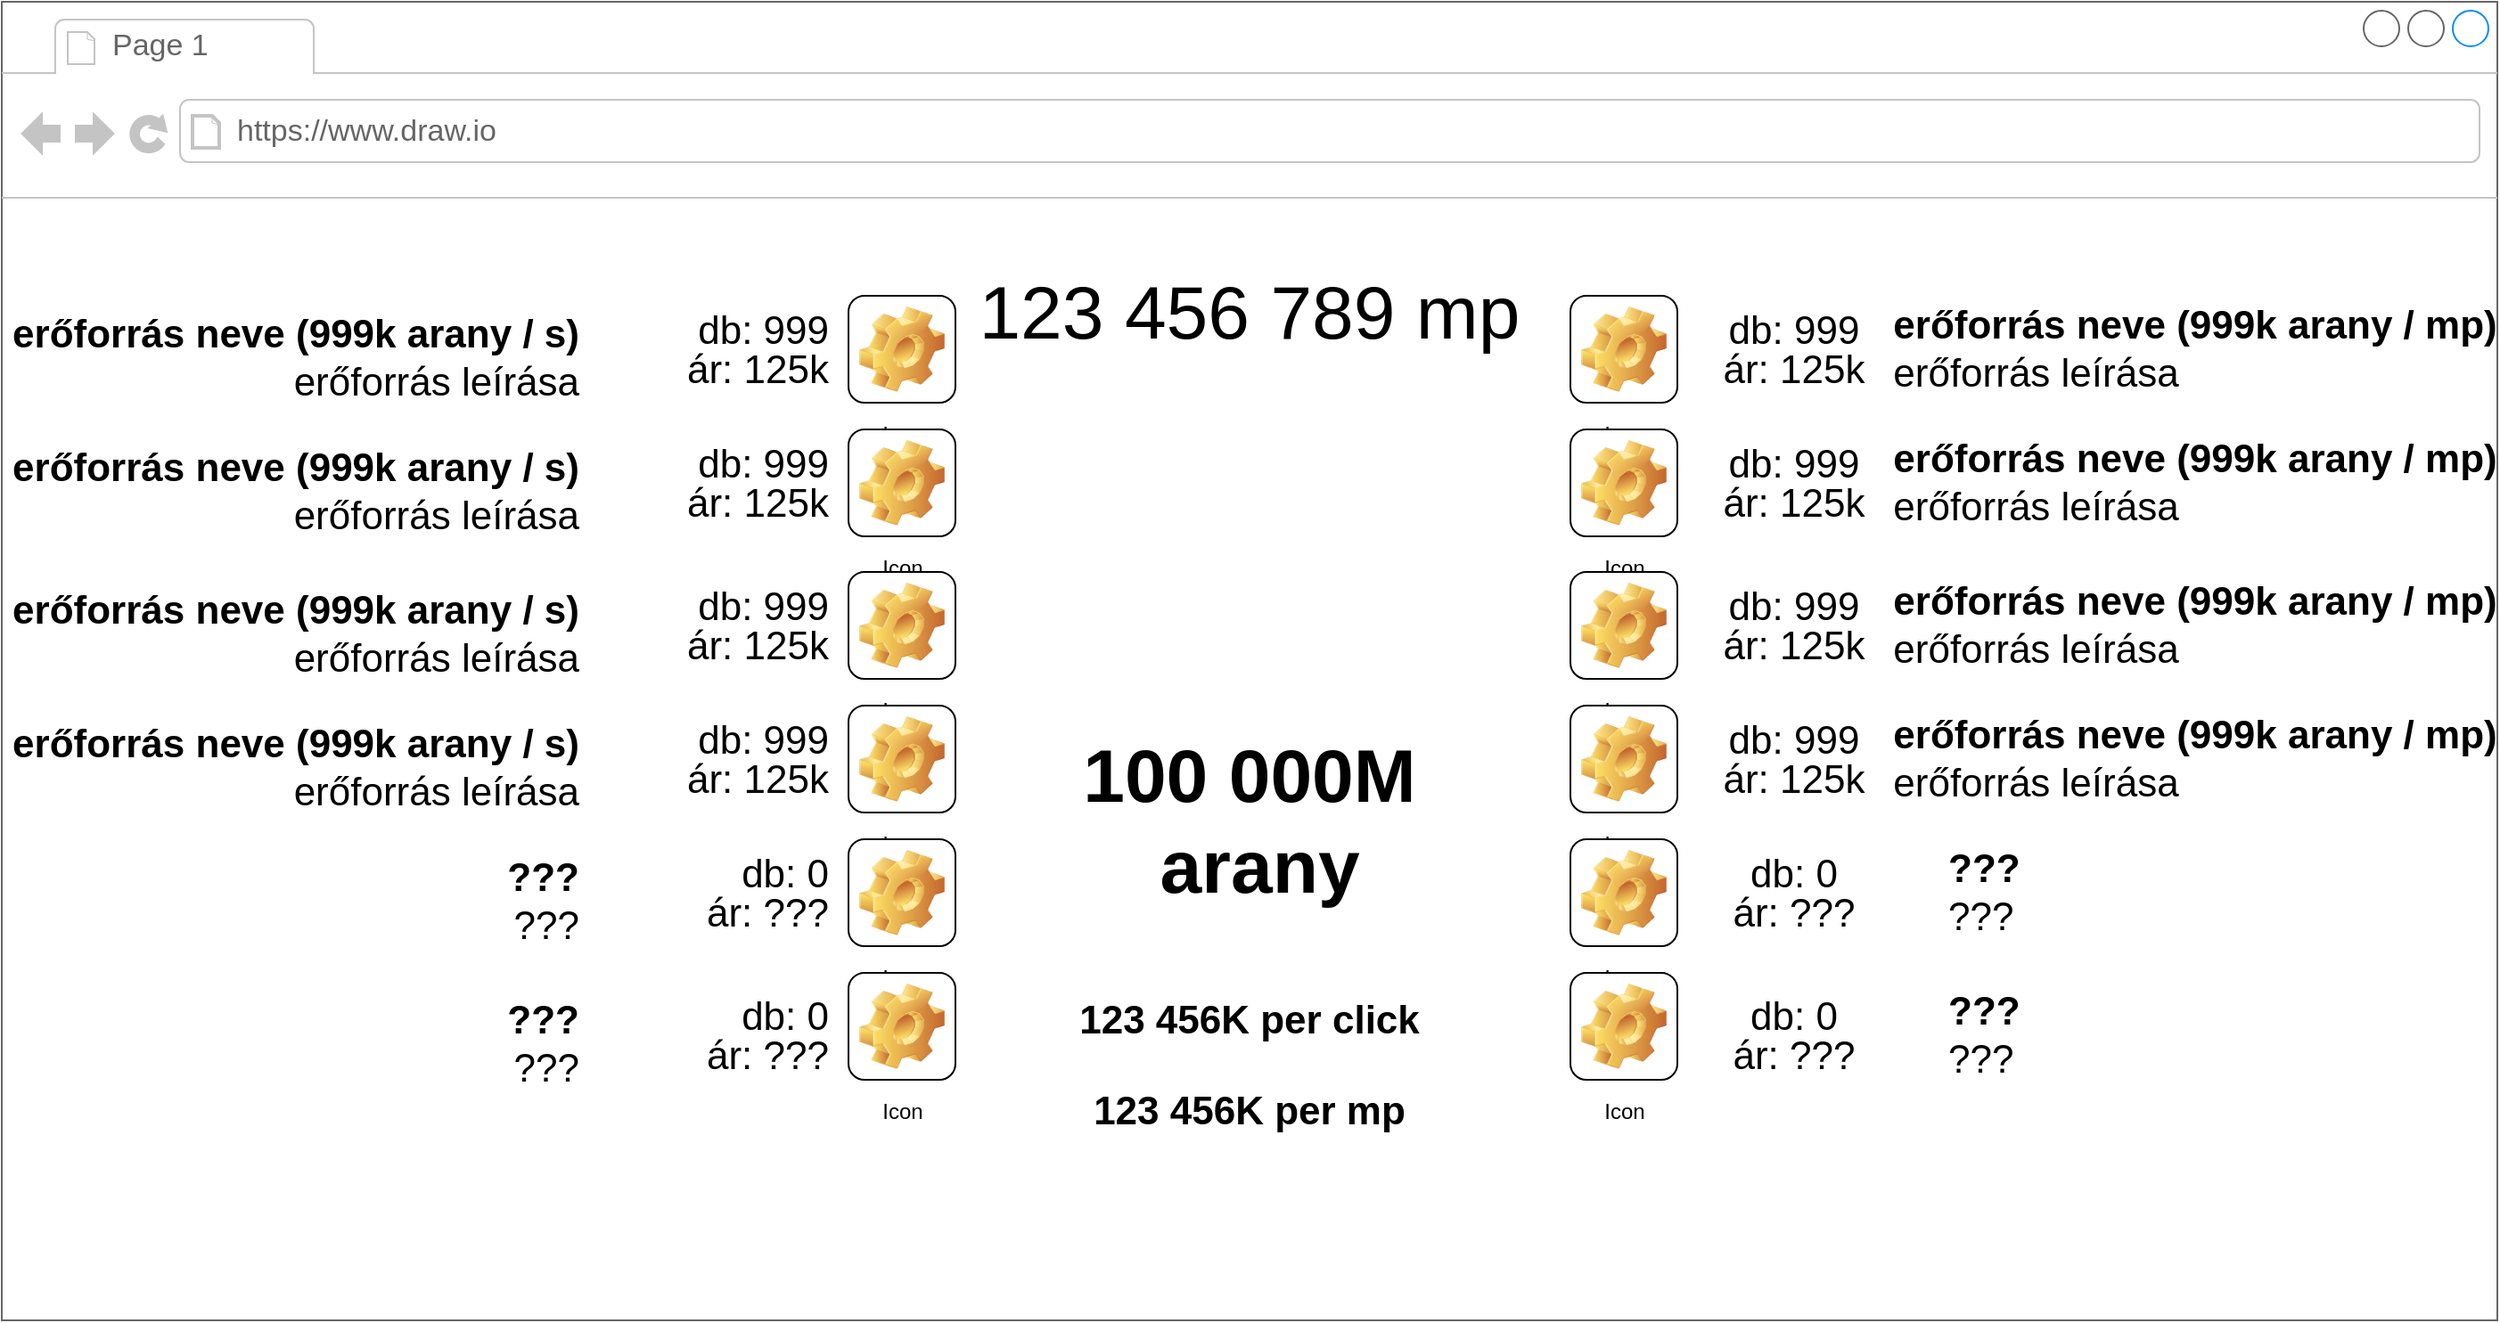 <mxfile version="22.0.2" type="device">
  <diagram name="1 oldal" id="9_CFz6xs1quLUDm8gW07">
    <mxGraphModel dx="1434" dy="844" grid="1" gridSize="10" guides="1" tooltips="1" connect="1" arrows="1" fold="1" page="1" pageScale="1" pageWidth="827" pageHeight="1169" math="0" shadow="0">
      <root>
        <mxCell id="0" />
        <mxCell id="1" parent="0" />
        <mxCell id="IvCPL0VLkoYU5I1dA0V2-1" value="" style="strokeWidth=1;shadow=0;dashed=0;align=center;html=1;shape=mxgraph.mockup.containers.browserWindow;rSize=0;strokeColor=#666666;strokeColor2=#008cff;strokeColor3=#c4c4c4;mainText=,;recursiveResize=0;" parent="1" vertex="1">
          <mxGeometry x="130" y="60" width="1400" height="740" as="geometry" />
        </mxCell>
        <mxCell id="IvCPL0VLkoYU5I1dA0V2-2" value="Page 1" style="strokeWidth=1;shadow=0;dashed=0;align=center;html=1;shape=mxgraph.mockup.containers.anchor;fontSize=17;fontColor=#666666;align=left;whiteSpace=wrap;" parent="IvCPL0VLkoYU5I1dA0V2-1" vertex="1">
          <mxGeometry x="60" y="12" width="110" height="26" as="geometry" />
        </mxCell>
        <mxCell id="IvCPL0VLkoYU5I1dA0V2-3" value="https://www.draw.io" style="strokeWidth=1;shadow=0;dashed=0;align=center;html=1;shape=mxgraph.mockup.containers.anchor;rSize=0;fontSize=17;fontColor=#666666;align=left;" parent="IvCPL0VLkoYU5I1dA0V2-1" vertex="1">
          <mxGeometry x="130" y="60" width="250" height="26" as="geometry" />
        </mxCell>
        <mxCell id="IvCPL0VLkoYU5I1dA0V2-5" value="" style="shape=image;html=1;verticalAlign=top;verticalLabelPosition=bottom;labelBackgroundColor=#ffffff;imageAspect=0;aspect=fixed;image=https://cdn0.iconfinder.com/data/icons/kameleon-free-pack-rounded/110/Gold-Cart-128.png" parent="IvCPL0VLkoYU5I1dA0V2-1" vertex="1">
          <mxGeometry x="636" y="252" width="128" height="128" as="geometry" />
        </mxCell>
        <mxCell id="H3CjgF7mUc-mE-nzHEZ1-1" value="100 000M&lt;br&gt;&amp;nbsp;arany" style="text;html=1;strokeColor=none;fillColor=none;align=center;verticalAlign=middle;whiteSpace=wrap;rounded=0;fontStyle=1;fontSize=42;" parent="IvCPL0VLkoYU5I1dA0V2-1" vertex="1">
          <mxGeometry x="535" y="390" width="330" height="140" as="geometry" />
        </mxCell>
        <mxCell id="H3CjgF7mUc-mE-nzHEZ1-3" value="&lt;font style=&quot;font-size: 42px; font-weight: normal;&quot;&gt;123 456 789 mp&lt;/font&gt;" style="text;html=1;strokeColor=none;fillColor=none;align=center;verticalAlign=middle;whiteSpace=wrap;rounded=0;fontSize=30;fontStyle=1" parent="IvCPL0VLkoYU5I1dA0V2-1" vertex="1">
          <mxGeometry x="445" y="160" width="510" height="30" as="geometry" />
        </mxCell>
        <mxCell id="_f1k0uEWrNO9JQG6IIzU-1" value="Icon" style="icon;html=1;image=img/clipart/Gear_128x128.png" vertex="1" parent="IvCPL0VLkoYU5I1dA0V2-1">
          <mxGeometry x="880" y="165" width="60" height="60" as="geometry" />
        </mxCell>
        <mxCell id="_f1k0uEWrNO9JQG6IIzU-2" value="&lt;p style=&quot;line-height: 100%;&quot;&gt;db: 999&lt;br style=&quot;font-size: 22px;&quot;&gt;ár: 125k&lt;br style=&quot;font-size: 22px;&quot;&gt;&lt;/p&gt;" style="text;strokeColor=none;fillColor=none;align=center;verticalAlign=middle;rounded=0;fontSize=22;fontStyle=0;spacingLeft=0;html=1;horizontal=1;" vertex="1" parent="IvCPL0VLkoYU5I1dA0V2-1">
          <mxGeometry x="955" y="170" width="100" height="50" as="geometry" />
        </mxCell>
        <mxCell id="_f1k0uEWrNO9JQG6IIzU-20" value="&lt;p style=&quot;line-height: 100%;&quot;&gt;&lt;/p&gt;&lt;div style=&quot;text-align: left;&quot;&gt;&lt;span style=&quot;background-color: initial;&quot;&gt;&lt;b&gt;erőforrás neve (999k arany / mp)&lt;/b&gt;&lt;/span&gt;&lt;/div&gt;&lt;div style=&quot;text-align: left;&quot;&gt;&lt;span style=&quot;background-color: initial;&quot;&gt;erőforrás leírása&lt;/span&gt;&lt;/div&gt;&lt;p&gt;&lt;/p&gt;" style="text;strokeColor=none;fillColor=none;align=center;verticalAlign=middle;rounded=0;fontSize=22;fontStyle=0;spacingLeft=0;html=1;horizontal=1;" vertex="1" parent="IvCPL0VLkoYU5I1dA0V2-1">
          <mxGeometry x="1090" y="170" width="280" height="50" as="geometry" />
        </mxCell>
        <mxCell id="_f1k0uEWrNO9JQG6IIzU-24" value="Icon" style="icon;html=1;image=img/clipart/Gear_128x128.png" vertex="1" parent="IvCPL0VLkoYU5I1dA0V2-1">
          <mxGeometry x="880" y="240" width="60" height="60" as="geometry" />
        </mxCell>
        <mxCell id="_f1k0uEWrNO9JQG6IIzU-25" value="&lt;p style=&quot;line-height: 100%;&quot;&gt;db: 999&lt;br style=&quot;font-size: 22px;&quot;&gt;ár: 125k&lt;br style=&quot;font-size: 22px;&quot;&gt;&lt;/p&gt;" style="text;strokeColor=none;fillColor=none;align=center;verticalAlign=middle;rounded=0;fontSize=22;fontStyle=0;spacingLeft=0;html=1;horizontal=1;" vertex="1" parent="IvCPL0VLkoYU5I1dA0V2-1">
          <mxGeometry x="955" y="245" width="100" height="50" as="geometry" />
        </mxCell>
        <mxCell id="_f1k0uEWrNO9JQG6IIzU-26" value="&lt;p style=&quot;line-height: 100%;&quot;&gt;&lt;/p&gt;&lt;div style=&quot;text-align: left;&quot;&gt;&lt;span style=&quot;background-color: initial;&quot;&gt;&lt;b&gt;erőforrás neve (999k arany / mp)&lt;/b&gt;&lt;/span&gt;&lt;/div&gt;&lt;div style=&quot;text-align: left;&quot;&gt;&lt;span style=&quot;background-color: initial;&quot;&gt;erőforrás leírása&lt;/span&gt;&lt;/div&gt;&lt;p&gt;&lt;/p&gt;" style="text;strokeColor=none;fillColor=none;align=center;verticalAlign=middle;rounded=0;fontSize=22;fontStyle=0;spacingLeft=0;html=1;horizontal=1;" vertex="1" parent="IvCPL0VLkoYU5I1dA0V2-1">
          <mxGeometry x="1090" y="245" width="280" height="50" as="geometry" />
        </mxCell>
        <mxCell id="_f1k0uEWrNO9JQG6IIzU-27" value="Icon" style="icon;html=1;image=img/clipart/Gear_128x128.png" vertex="1" parent="IvCPL0VLkoYU5I1dA0V2-1">
          <mxGeometry x="880" y="320" width="60" height="60" as="geometry" />
        </mxCell>
        <mxCell id="_f1k0uEWrNO9JQG6IIzU-28" value="&lt;p style=&quot;line-height: 100%;&quot;&gt;db: 999&lt;br style=&quot;font-size: 22px;&quot;&gt;ár: 125k&lt;br style=&quot;font-size: 22px;&quot;&gt;&lt;/p&gt;" style="text;strokeColor=none;fillColor=none;align=center;verticalAlign=middle;rounded=0;fontSize=22;fontStyle=0;spacingLeft=0;html=1;horizontal=1;" vertex="1" parent="IvCPL0VLkoYU5I1dA0V2-1">
          <mxGeometry x="955" y="325" width="100" height="50" as="geometry" />
        </mxCell>
        <mxCell id="_f1k0uEWrNO9JQG6IIzU-29" value="&lt;p style=&quot;line-height: 100%;&quot;&gt;&lt;/p&gt;&lt;div style=&quot;text-align: left;&quot;&gt;&lt;span style=&quot;background-color: initial;&quot;&gt;&lt;b&gt;erőforrás neve (999k arany / mp)&lt;/b&gt;&lt;/span&gt;&lt;/div&gt;&lt;div style=&quot;text-align: left;&quot;&gt;&lt;span style=&quot;background-color: initial;&quot;&gt;erőforrás leírása&lt;/span&gt;&lt;/div&gt;&lt;p&gt;&lt;/p&gt;" style="text;strokeColor=none;fillColor=none;align=center;verticalAlign=middle;rounded=0;fontSize=22;fontStyle=0;spacingLeft=0;html=1;horizontal=1;" vertex="1" parent="IvCPL0VLkoYU5I1dA0V2-1">
          <mxGeometry x="1090" y="325" width="280" height="50" as="geometry" />
        </mxCell>
        <mxCell id="_f1k0uEWrNO9JQG6IIzU-30" value="Icon" style="icon;html=1;image=img/clipart/Gear_128x128.png" vertex="1" parent="IvCPL0VLkoYU5I1dA0V2-1">
          <mxGeometry x="880" y="395" width="60" height="60" as="geometry" />
        </mxCell>
        <mxCell id="_f1k0uEWrNO9JQG6IIzU-31" value="&lt;p style=&quot;line-height: 100%;&quot;&gt;db: 999&lt;br style=&quot;font-size: 22px;&quot;&gt;ár: 125k&lt;br style=&quot;font-size: 22px;&quot;&gt;&lt;/p&gt;" style="text;strokeColor=none;fillColor=none;align=center;verticalAlign=middle;rounded=0;fontSize=22;fontStyle=0;spacingLeft=0;html=1;horizontal=1;" vertex="1" parent="IvCPL0VLkoYU5I1dA0V2-1">
          <mxGeometry x="955" y="400" width="100" height="50" as="geometry" />
        </mxCell>
        <mxCell id="_f1k0uEWrNO9JQG6IIzU-32" value="&lt;p style=&quot;line-height: 100%;&quot;&gt;&lt;/p&gt;&lt;div style=&quot;text-align: left;&quot;&gt;&lt;span style=&quot;background-color: initial;&quot;&gt;&lt;b&gt;erőforrás neve (999k arany / mp)&lt;/b&gt;&lt;/span&gt;&lt;/div&gt;&lt;div style=&quot;text-align: left;&quot;&gt;&lt;span style=&quot;background-color: initial;&quot;&gt;erőforrás leírása&lt;/span&gt;&lt;/div&gt;&lt;p&gt;&lt;/p&gt;" style="text;strokeColor=none;fillColor=none;align=center;verticalAlign=middle;rounded=0;fontSize=22;fontStyle=0;spacingLeft=0;html=1;horizontal=1;" vertex="1" parent="IvCPL0VLkoYU5I1dA0V2-1">
          <mxGeometry x="1090" y="400" width="280" height="50" as="geometry" />
        </mxCell>
        <mxCell id="_f1k0uEWrNO9JQG6IIzU-33" value="Icon" style="icon;html=1;image=img/clipart/Gear_128x128.png" vertex="1" parent="IvCPL0VLkoYU5I1dA0V2-1">
          <mxGeometry x="880" y="470" width="60" height="60" as="geometry" />
        </mxCell>
        <mxCell id="_f1k0uEWrNO9JQG6IIzU-34" value="&lt;p style=&quot;line-height: 100%;&quot;&gt;db: 0&lt;br style=&quot;font-size: 22px;&quot;&gt;ár: ???&lt;br style=&quot;font-size: 22px;&quot;&gt;&lt;/p&gt;" style="text;strokeColor=none;fillColor=none;align=center;verticalAlign=middle;rounded=0;fontSize=22;fontStyle=0;spacingLeft=0;html=1;horizontal=1;" vertex="1" parent="IvCPL0VLkoYU5I1dA0V2-1">
          <mxGeometry x="955" y="475" width="100" height="50" as="geometry" />
        </mxCell>
        <mxCell id="_f1k0uEWrNO9JQG6IIzU-35" value="&lt;p style=&quot;line-height: 100%;&quot;&gt;&lt;/p&gt;&lt;div style=&quot;&quot;&gt;&lt;span style=&quot;background-color: initial;&quot;&gt;&lt;b&gt;???&lt;/b&gt;&lt;/span&gt;&lt;/div&gt;&lt;div style=&quot;&quot;&gt;&lt;span style=&quot;background-color: initial;&quot;&gt;???&lt;/span&gt;&lt;/div&gt;&lt;p&gt;&lt;/p&gt;" style="text;strokeColor=none;fillColor=none;align=left;verticalAlign=middle;rounded=0;fontSize=22;fontStyle=0;spacingLeft=0;html=1;horizontal=1;" vertex="1" parent="IvCPL0VLkoYU5I1dA0V2-1">
          <mxGeometry x="1090" y="475" width="280" height="50" as="geometry" />
        </mxCell>
        <mxCell id="_f1k0uEWrNO9JQG6IIzU-36" value="Icon" style="icon;html=1;image=img/clipart/Gear_128x128.png" vertex="1" parent="IvCPL0VLkoYU5I1dA0V2-1">
          <mxGeometry x="880" y="545" width="60" height="60" as="geometry" />
        </mxCell>
        <mxCell id="_f1k0uEWrNO9JQG6IIzU-39" value="&lt;p style=&quot;line-height: 100%;&quot;&gt;db: 0&lt;br style=&quot;font-size: 22px;&quot;&gt;ár: ???&lt;br style=&quot;font-size: 22px;&quot;&gt;&lt;/p&gt;" style="text;strokeColor=none;fillColor=none;align=center;verticalAlign=middle;rounded=0;fontSize=22;fontStyle=0;spacingLeft=0;html=1;horizontal=1;" vertex="1" parent="IvCPL0VLkoYU5I1dA0V2-1">
          <mxGeometry x="955" y="555" width="100" height="50" as="geometry" />
        </mxCell>
        <mxCell id="_f1k0uEWrNO9JQG6IIzU-40" value="&lt;p style=&quot;line-height: 100%;&quot;&gt;&lt;/p&gt;&lt;div style=&quot;&quot;&gt;&lt;span style=&quot;background-color: initial;&quot;&gt;&lt;b&gt;???&lt;/b&gt;&lt;/span&gt;&lt;/div&gt;&lt;div style=&quot;&quot;&gt;&lt;span style=&quot;background-color: initial;&quot;&gt;???&lt;/span&gt;&lt;/div&gt;&lt;p&gt;&lt;/p&gt;" style="text;strokeColor=none;fillColor=none;align=left;verticalAlign=middle;rounded=0;fontSize=22;fontStyle=0;spacingLeft=0;html=1;horizontal=1;" vertex="1" parent="IvCPL0VLkoYU5I1dA0V2-1">
          <mxGeometry x="1090" y="555" width="280" height="50" as="geometry" />
        </mxCell>
        <mxCell id="_f1k0uEWrNO9JQG6IIzU-41" value="Icon" style="icon;html=1;image=img/clipart/Gear_128x128.png" vertex="1" parent="IvCPL0VLkoYU5I1dA0V2-1">
          <mxGeometry x="475" y="165" width="60" height="60" as="geometry" />
        </mxCell>
        <mxCell id="_f1k0uEWrNO9JQG6IIzU-42" value="Icon" style="icon;html=1;image=img/clipart/Gear_128x128.png" vertex="1" parent="IvCPL0VLkoYU5I1dA0V2-1">
          <mxGeometry x="475" y="240" width="60" height="60" as="geometry" />
        </mxCell>
        <mxCell id="_f1k0uEWrNO9JQG6IIzU-43" value="Icon" style="icon;html=1;image=img/clipart/Gear_128x128.png" vertex="1" parent="IvCPL0VLkoYU5I1dA0V2-1">
          <mxGeometry x="475" y="320" width="60" height="60" as="geometry" />
        </mxCell>
        <mxCell id="_f1k0uEWrNO9JQG6IIzU-44" value="Icon" style="icon;html=1;image=img/clipart/Gear_128x128.png" vertex="1" parent="IvCPL0VLkoYU5I1dA0V2-1">
          <mxGeometry x="475" y="395" width="60" height="60" as="geometry" />
        </mxCell>
        <mxCell id="_f1k0uEWrNO9JQG6IIzU-45" value="Icon" style="icon;html=1;image=img/clipart/Gear_128x128.png" vertex="1" parent="IvCPL0VLkoYU5I1dA0V2-1">
          <mxGeometry x="475" y="470" width="60" height="60" as="geometry" />
        </mxCell>
        <mxCell id="_f1k0uEWrNO9JQG6IIzU-46" value="Icon" style="icon;html=1;image=img/clipart/Gear_128x128.png" vertex="1" parent="IvCPL0VLkoYU5I1dA0V2-1">
          <mxGeometry x="475" y="545" width="60" height="60" as="geometry" />
        </mxCell>
        <mxCell id="_f1k0uEWrNO9JQG6IIzU-49" value="&lt;p style=&quot;line-height: 100%;&quot;&gt;db: 999&lt;br style=&quot;font-size: 22px;&quot;&gt;ár: 125k&lt;br style=&quot;font-size: 22px;&quot;&gt;&lt;/p&gt;" style="text;strokeColor=none;fillColor=none;align=right;verticalAlign=middle;rounded=0;fontSize=22;fontStyle=0;spacingLeft=0;html=1;horizontal=1;" vertex="1" parent="IvCPL0VLkoYU5I1dA0V2-1">
          <mxGeometry x="365" y="170" width="100" height="50" as="geometry" />
        </mxCell>
        <mxCell id="_f1k0uEWrNO9JQG6IIzU-50" value="&lt;p style=&quot;line-height: 100%;&quot;&gt;db: 999&lt;br style=&quot;font-size: 22px;&quot;&gt;ár: 125k&lt;br style=&quot;font-size: 22px;&quot;&gt;&lt;/p&gt;" style="text;strokeColor=none;fillColor=none;align=right;verticalAlign=middle;rounded=0;fontSize=22;fontStyle=0;spacingLeft=0;html=1;horizontal=1;" vertex="1" parent="IvCPL0VLkoYU5I1dA0V2-1">
          <mxGeometry x="365" y="245" width="100" height="50" as="geometry" />
        </mxCell>
        <mxCell id="_f1k0uEWrNO9JQG6IIzU-51" value="&lt;p style=&quot;line-height: 100%;&quot;&gt;db: 999&lt;br style=&quot;font-size: 22px;&quot;&gt;ár: 125k&lt;br style=&quot;font-size: 22px;&quot;&gt;&lt;/p&gt;" style="text;strokeColor=none;fillColor=none;align=right;verticalAlign=middle;rounded=0;fontSize=22;fontStyle=0;spacingLeft=0;html=1;horizontal=1;" vertex="1" parent="IvCPL0VLkoYU5I1dA0V2-1">
          <mxGeometry x="365" y="325" width="100" height="50" as="geometry" />
        </mxCell>
        <mxCell id="_f1k0uEWrNO9JQG6IIzU-52" value="&lt;p style=&quot;line-height: 100%;&quot;&gt;db: 999&lt;br style=&quot;font-size: 22px;&quot;&gt;ár: 125k&lt;br style=&quot;font-size: 22px;&quot;&gt;&lt;/p&gt;" style="text;strokeColor=none;fillColor=none;align=right;verticalAlign=middle;rounded=0;fontSize=22;fontStyle=0;spacingLeft=0;html=1;horizontal=1;" vertex="1" parent="IvCPL0VLkoYU5I1dA0V2-1">
          <mxGeometry x="365" y="400" width="100" height="50" as="geometry" />
        </mxCell>
        <mxCell id="_f1k0uEWrNO9JQG6IIzU-53" value="&lt;p style=&quot;line-height: 100%;&quot;&gt;db: 0&lt;br style=&quot;font-size: 22px;&quot;&gt;ár: ???&lt;br style=&quot;font-size: 22px;&quot;&gt;&lt;/p&gt;" style="text;strokeColor=none;fillColor=none;align=right;verticalAlign=middle;rounded=0;fontSize=22;fontStyle=0;spacingLeft=0;html=1;horizontal=1;" vertex="1" parent="IvCPL0VLkoYU5I1dA0V2-1">
          <mxGeometry x="365" y="475" width="100" height="50" as="geometry" />
        </mxCell>
        <mxCell id="_f1k0uEWrNO9JQG6IIzU-54" value="&lt;p style=&quot;line-height: 100%;&quot;&gt;db: 0&lt;br style=&quot;font-size: 22px;&quot;&gt;ár: ???&lt;br style=&quot;font-size: 22px;&quot;&gt;&lt;/p&gt;" style="text;strokeColor=none;fillColor=none;align=right;verticalAlign=middle;rounded=0;fontSize=22;fontStyle=0;spacingLeft=0;html=1;horizontal=1;" vertex="1" parent="IvCPL0VLkoYU5I1dA0V2-1">
          <mxGeometry x="365" y="555" width="100" height="50" as="geometry" />
        </mxCell>
        <mxCell id="_f1k0uEWrNO9JQG6IIzU-55" value="&lt;p style=&quot;line-height: 100%;&quot;&gt;&lt;/p&gt;&lt;div style=&quot;&quot;&gt;&lt;span style=&quot;background-color: initial;&quot;&gt;&lt;b&gt;erőforrás neve (999k arany / s)&lt;/b&gt;&lt;/span&gt;&lt;/div&gt;&lt;div style=&quot;&quot;&gt;&lt;span style=&quot;background-color: initial;&quot;&gt;erőforrás leírása&lt;/span&gt;&lt;/div&gt;&lt;p&gt;&lt;/p&gt;" style="text;strokeColor=none;fillColor=none;align=right;verticalAlign=middle;rounded=0;fontSize=22;fontStyle=0;spacingLeft=0;html=1;horizontal=1;" vertex="1" parent="IvCPL0VLkoYU5I1dA0V2-1">
          <mxGeometry x="45" y="175" width="280" height="50" as="geometry" />
        </mxCell>
        <mxCell id="_f1k0uEWrNO9JQG6IIzU-56" value="&lt;p style=&quot;line-height: 100%;&quot;&gt;&lt;/p&gt;&lt;div style=&quot;&quot;&gt;&lt;span style=&quot;background-color: initial;&quot;&gt;&lt;b&gt;erőforrás neve (999k arany / s)&lt;/b&gt;&lt;/span&gt;&lt;/div&gt;&lt;div style=&quot;&quot;&gt;&lt;span style=&quot;background-color: initial;&quot;&gt;erőforrás leírása&lt;/span&gt;&lt;/div&gt;&lt;p&gt;&lt;/p&gt;" style="text;strokeColor=none;fillColor=none;align=right;verticalAlign=middle;rounded=0;fontSize=22;fontStyle=0;spacingLeft=0;html=1;horizontal=1;" vertex="1" parent="IvCPL0VLkoYU5I1dA0V2-1">
          <mxGeometry x="45" y="250" width="280" height="50" as="geometry" />
        </mxCell>
        <mxCell id="_f1k0uEWrNO9JQG6IIzU-57" value="&lt;p style=&quot;line-height: 100%;&quot;&gt;&lt;/p&gt;&lt;div style=&quot;&quot;&gt;&lt;span style=&quot;background-color: initial;&quot;&gt;&lt;b&gt;erőforrás neve (999k arany / s)&lt;/b&gt;&lt;/span&gt;&lt;/div&gt;&lt;div style=&quot;&quot;&gt;&lt;span style=&quot;background-color: initial;&quot;&gt;erőforrás leírása&lt;/span&gt;&lt;/div&gt;&lt;p&gt;&lt;/p&gt;" style="text;strokeColor=none;fillColor=none;align=right;verticalAlign=middle;rounded=0;fontSize=22;fontStyle=0;spacingLeft=0;html=1;horizontal=1;" vertex="1" parent="IvCPL0VLkoYU5I1dA0V2-1">
          <mxGeometry x="45" y="330" width="280" height="50" as="geometry" />
        </mxCell>
        <mxCell id="_f1k0uEWrNO9JQG6IIzU-58" value="&lt;p style=&quot;line-height: 100%;&quot;&gt;&lt;/p&gt;&lt;div style=&quot;&quot;&gt;&lt;span style=&quot;background-color: initial;&quot;&gt;&lt;b&gt;erőforrás neve (999k arany / s)&lt;/b&gt;&lt;/span&gt;&lt;/div&gt;&lt;div style=&quot;&quot;&gt;&lt;span style=&quot;background-color: initial;&quot;&gt;erőforrás leírása&lt;/span&gt;&lt;/div&gt;&lt;p&gt;&lt;/p&gt;" style="text;strokeColor=none;fillColor=none;align=right;verticalAlign=middle;rounded=0;fontSize=22;fontStyle=0;spacingLeft=0;html=1;horizontal=1;" vertex="1" parent="IvCPL0VLkoYU5I1dA0V2-1">
          <mxGeometry x="45" y="405" width="280" height="50" as="geometry" />
        </mxCell>
        <mxCell id="_f1k0uEWrNO9JQG6IIzU-59" value="&lt;p style=&quot;line-height: 100%;&quot;&gt;&lt;/p&gt;&lt;div style=&quot;&quot;&gt;&lt;span style=&quot;background-color: initial;&quot;&gt;&lt;b&gt;???&lt;/b&gt;&lt;/span&gt;&lt;/div&gt;&lt;div style=&quot;&quot;&gt;&lt;span style=&quot;background-color: initial;&quot;&gt;???&lt;/span&gt;&lt;/div&gt;&lt;p&gt;&lt;/p&gt;" style="text;strokeColor=none;fillColor=none;align=right;verticalAlign=middle;rounded=0;fontSize=22;fontStyle=0;spacingLeft=0;html=1;horizontal=1;" vertex="1" parent="IvCPL0VLkoYU5I1dA0V2-1">
          <mxGeometry x="45" y="480" width="280" height="50" as="geometry" />
        </mxCell>
        <mxCell id="_f1k0uEWrNO9JQG6IIzU-60" value="&lt;p style=&quot;line-height: 100%;&quot;&gt;&lt;/p&gt;&lt;div style=&quot;&quot;&gt;&lt;span style=&quot;background-color: initial;&quot;&gt;&lt;b&gt;???&lt;/b&gt;&lt;/span&gt;&lt;/div&gt;&lt;div style=&quot;&quot;&gt;&lt;span style=&quot;background-color: initial;&quot;&gt;???&lt;/span&gt;&lt;/div&gt;&lt;p&gt;&lt;/p&gt;" style="text;strokeColor=none;fillColor=none;align=right;verticalAlign=middle;rounded=0;fontSize=22;fontStyle=0;spacingLeft=0;html=1;horizontal=1;" vertex="1" parent="IvCPL0VLkoYU5I1dA0V2-1">
          <mxGeometry x="45" y="560" width="280" height="50" as="geometry" />
        </mxCell>
        <mxCell id="_f1k0uEWrNO9JQG6IIzU-61" value="&lt;font style=&quot;font-size: 22px;&quot;&gt;123 456K&amp;nbsp;per click&lt;br&gt;123 456K per mp&lt;br&gt;&lt;/font&gt;" style="text;html=1;strokeColor=none;fillColor=none;align=center;verticalAlign=middle;whiteSpace=wrap;rounded=0;fontStyle=1;fontSize=42;" vertex="1" parent="IvCPL0VLkoYU5I1dA0V2-1">
          <mxGeometry x="535" y="520" width="330" height="140" as="geometry" />
        </mxCell>
      </root>
    </mxGraphModel>
  </diagram>
</mxfile>
